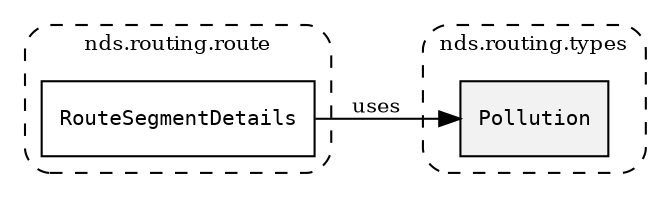 /**
 * This dot file creates symbol collaboration diagram for Pollution.
 */
digraph ZSERIO
{
    node [shape=box, fontsize=10];
    rankdir="LR";
    fontsize=10;
    tooltip="Pollution collaboration diagram";

    subgraph "cluster_nds.routing.types"
    {
        style="dashed, rounded";
        label="nds.routing.types";
        tooltip="Package nds.routing.types";
        href="../../../content/packages/nds.routing.types.html#Package-nds-routing-types";
        target="_parent";

        "Pollution" [style="filled", fillcolor="#0000000D", target="_parent", label=<<font face="monospace"><table align="center" border="0" cellspacing="0" cellpadding="0"><tr><td href="../../../content/packages/nds.routing.types.html#Structure-Pollution" title="Structure defined in nds.routing.types">Pollution</td></tr></table></font>>];
    }

    subgraph "cluster_nds.routing.route"
    {
        style="dashed, rounded";
        label="nds.routing.route";
        tooltip="Package nds.routing.route";
        href="../../../content/packages/nds.routing.route.html#Package-nds-routing-route";
        target="_parent";

        "RouteSegmentDetails" [target="_parent", label=<<font face="monospace"><table align="center" border="0" cellspacing="0" cellpadding="0"><tr><td href="../../../content/packages/nds.routing.route.html#Choice-RouteSegmentDetails" title="Choice defined in nds.routing.route">RouteSegmentDetails</td></tr></table></font>>];
    }

    "RouteSegmentDetails" -> "Pollution" [label="uses", fontsize=10];
}
